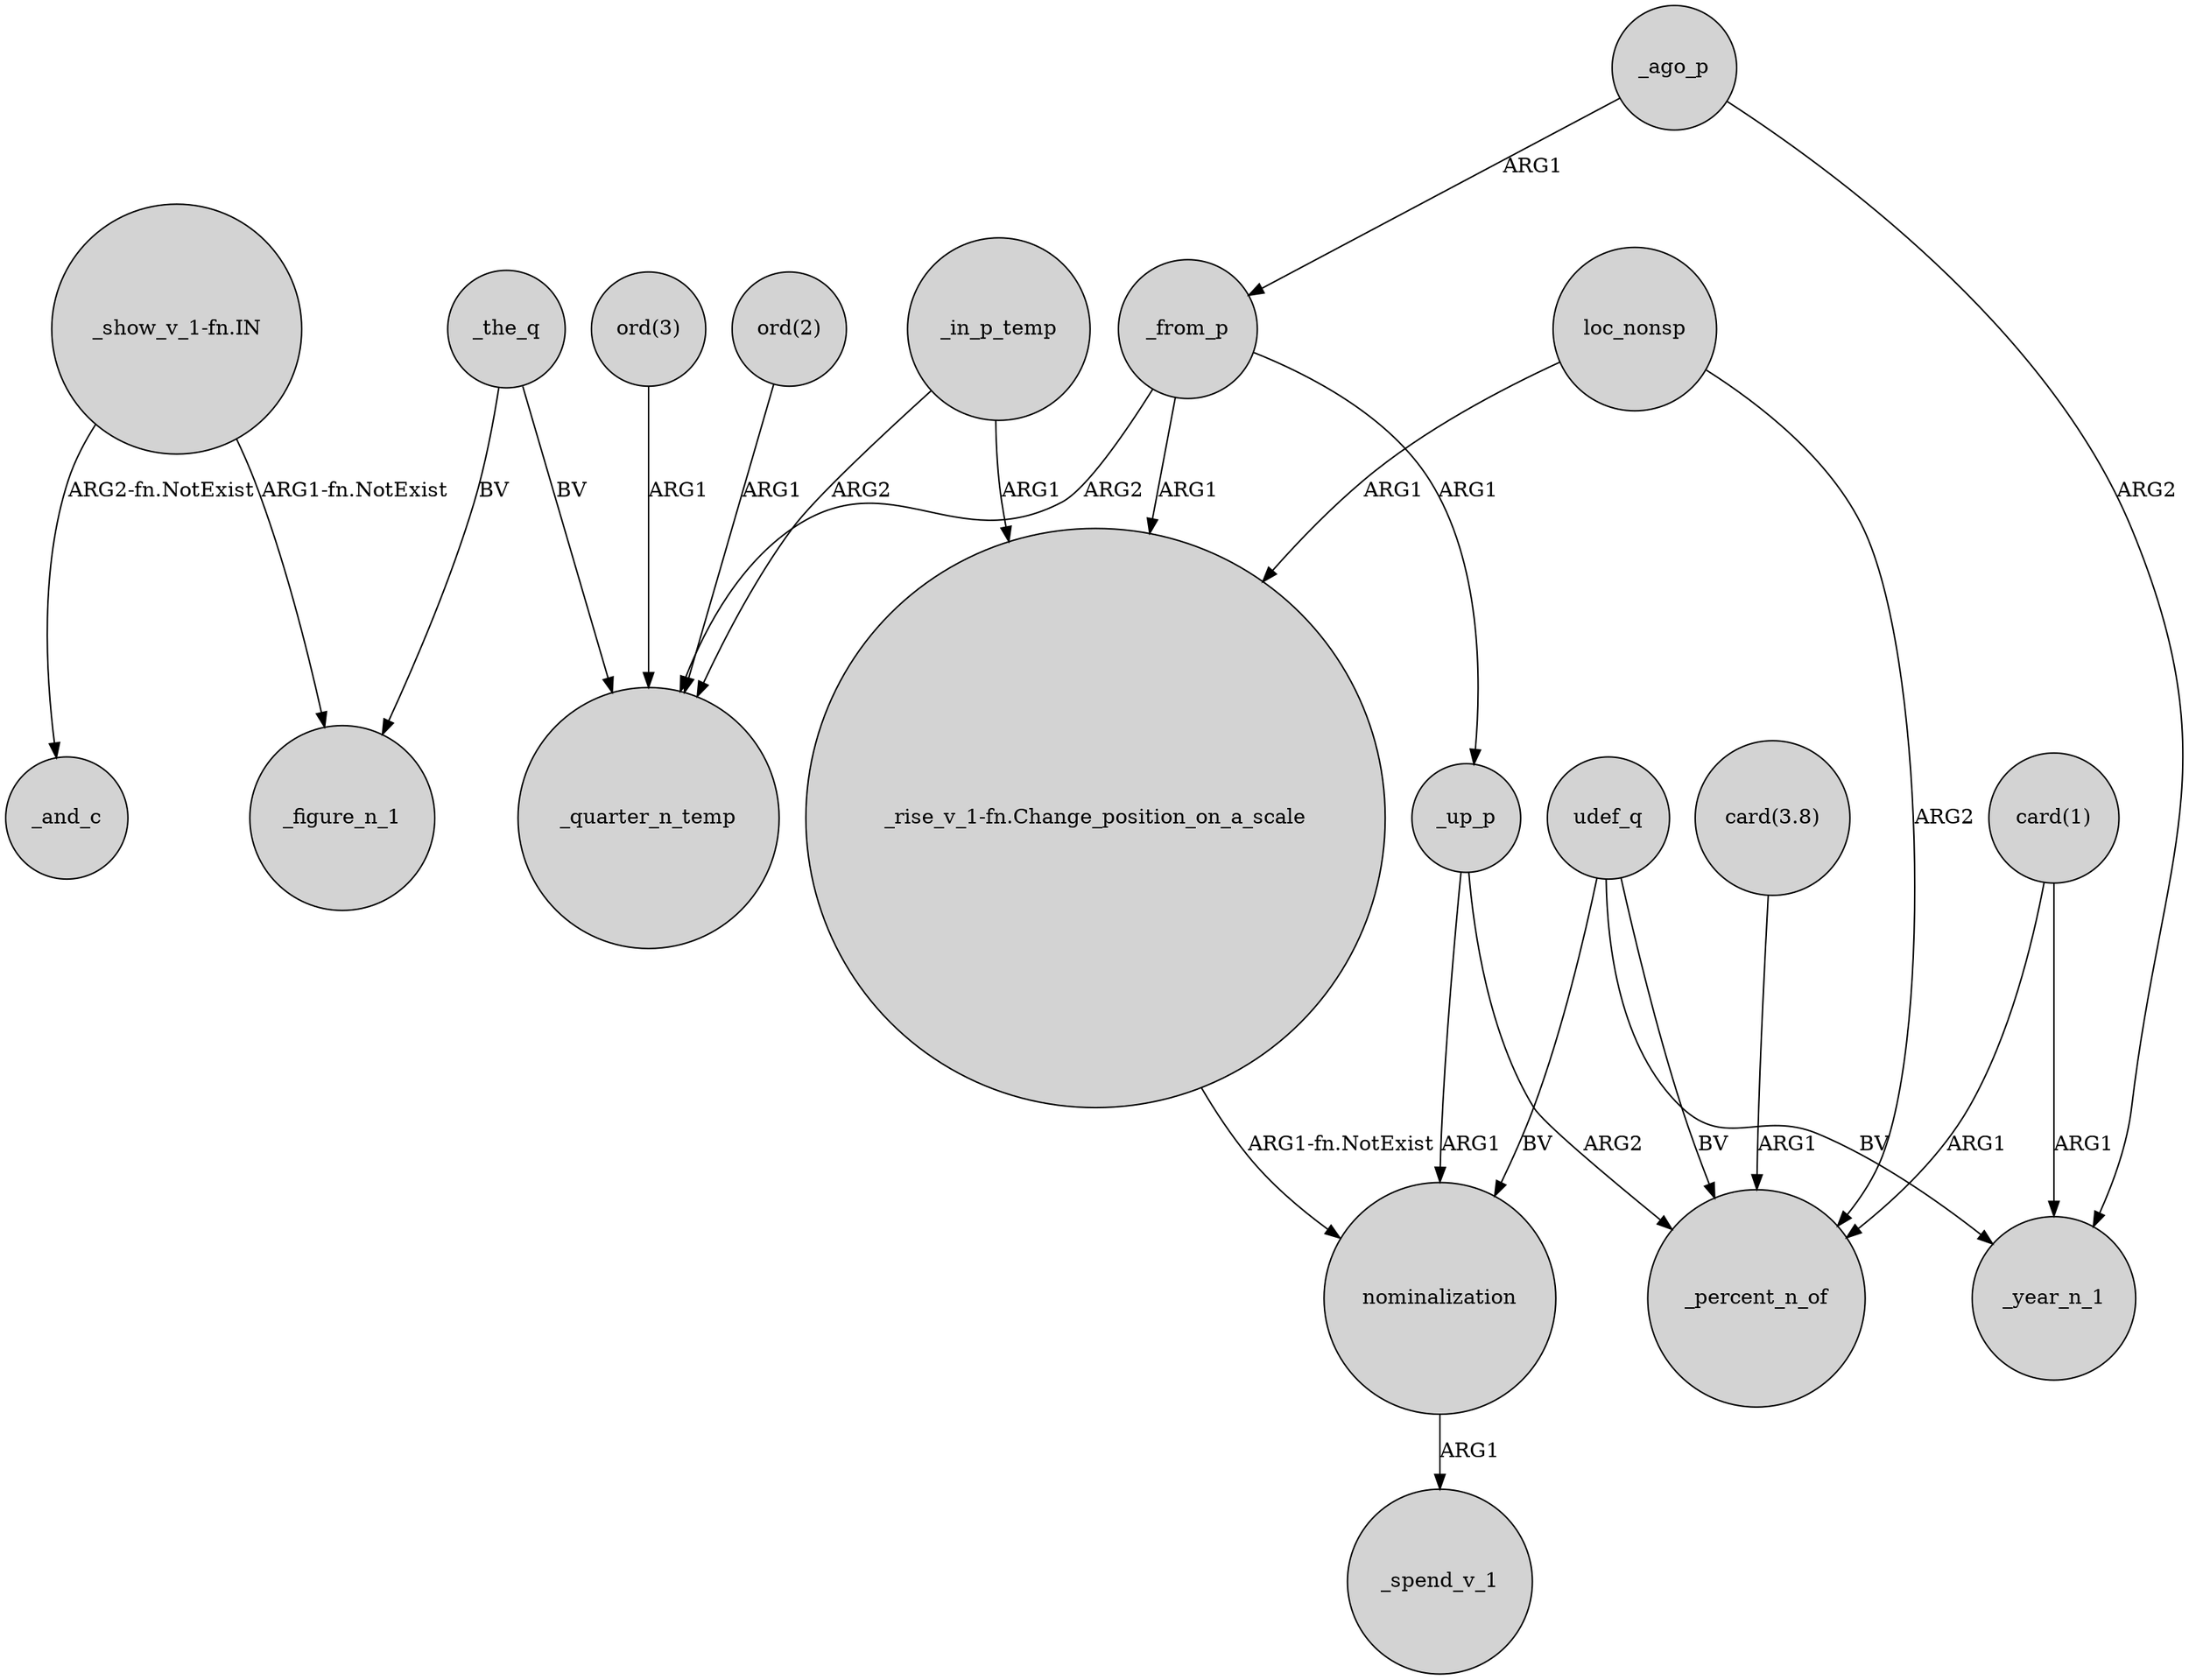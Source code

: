 digraph {
	node [shape=circle style=filled]
	"_show_v_1-fn.IN" -> _figure_n_1 [label="ARG1-fn.NotExist"]
	"card(1)" -> _percent_n_of [label=ARG1]
	nominalization -> _spend_v_1 [label=ARG1]
	"card(3.8)" -> _percent_n_of [label=ARG1]
	_the_q -> _quarter_n_temp [label=BV]
	"ord(2)" -> _quarter_n_temp [label=ARG1]
	_from_p -> _up_p [label=ARG1]
	_the_q -> _figure_n_1 [label=BV]
	_in_p_temp -> _quarter_n_temp [label=ARG2]
	_ago_p -> _year_n_1 [label=ARG2]
	"ord(3)" -> _quarter_n_temp [label=ARG1]
	loc_nonsp -> _percent_n_of [label=ARG2]
	_up_p -> nominalization [label=ARG1]
	loc_nonsp -> "_rise_v_1-fn.Change_position_on_a_scale" [label=ARG1]
	"_show_v_1-fn.IN" -> _and_c [label="ARG2-fn.NotExist"]
	_ago_p -> _from_p [label=ARG1]
	udef_q -> nominalization [label=BV]
	"card(1)" -> _year_n_1 [label=ARG1]
	udef_q -> _year_n_1 [label=BV]
	"_rise_v_1-fn.Change_position_on_a_scale" -> nominalization [label="ARG1-fn.NotExist"]
	_from_p -> _quarter_n_temp [label=ARG2]
	udef_q -> _percent_n_of [label=BV]
	_in_p_temp -> "_rise_v_1-fn.Change_position_on_a_scale" [label=ARG1]
	_up_p -> _percent_n_of [label=ARG2]
	_from_p -> "_rise_v_1-fn.Change_position_on_a_scale" [label=ARG1]
}
